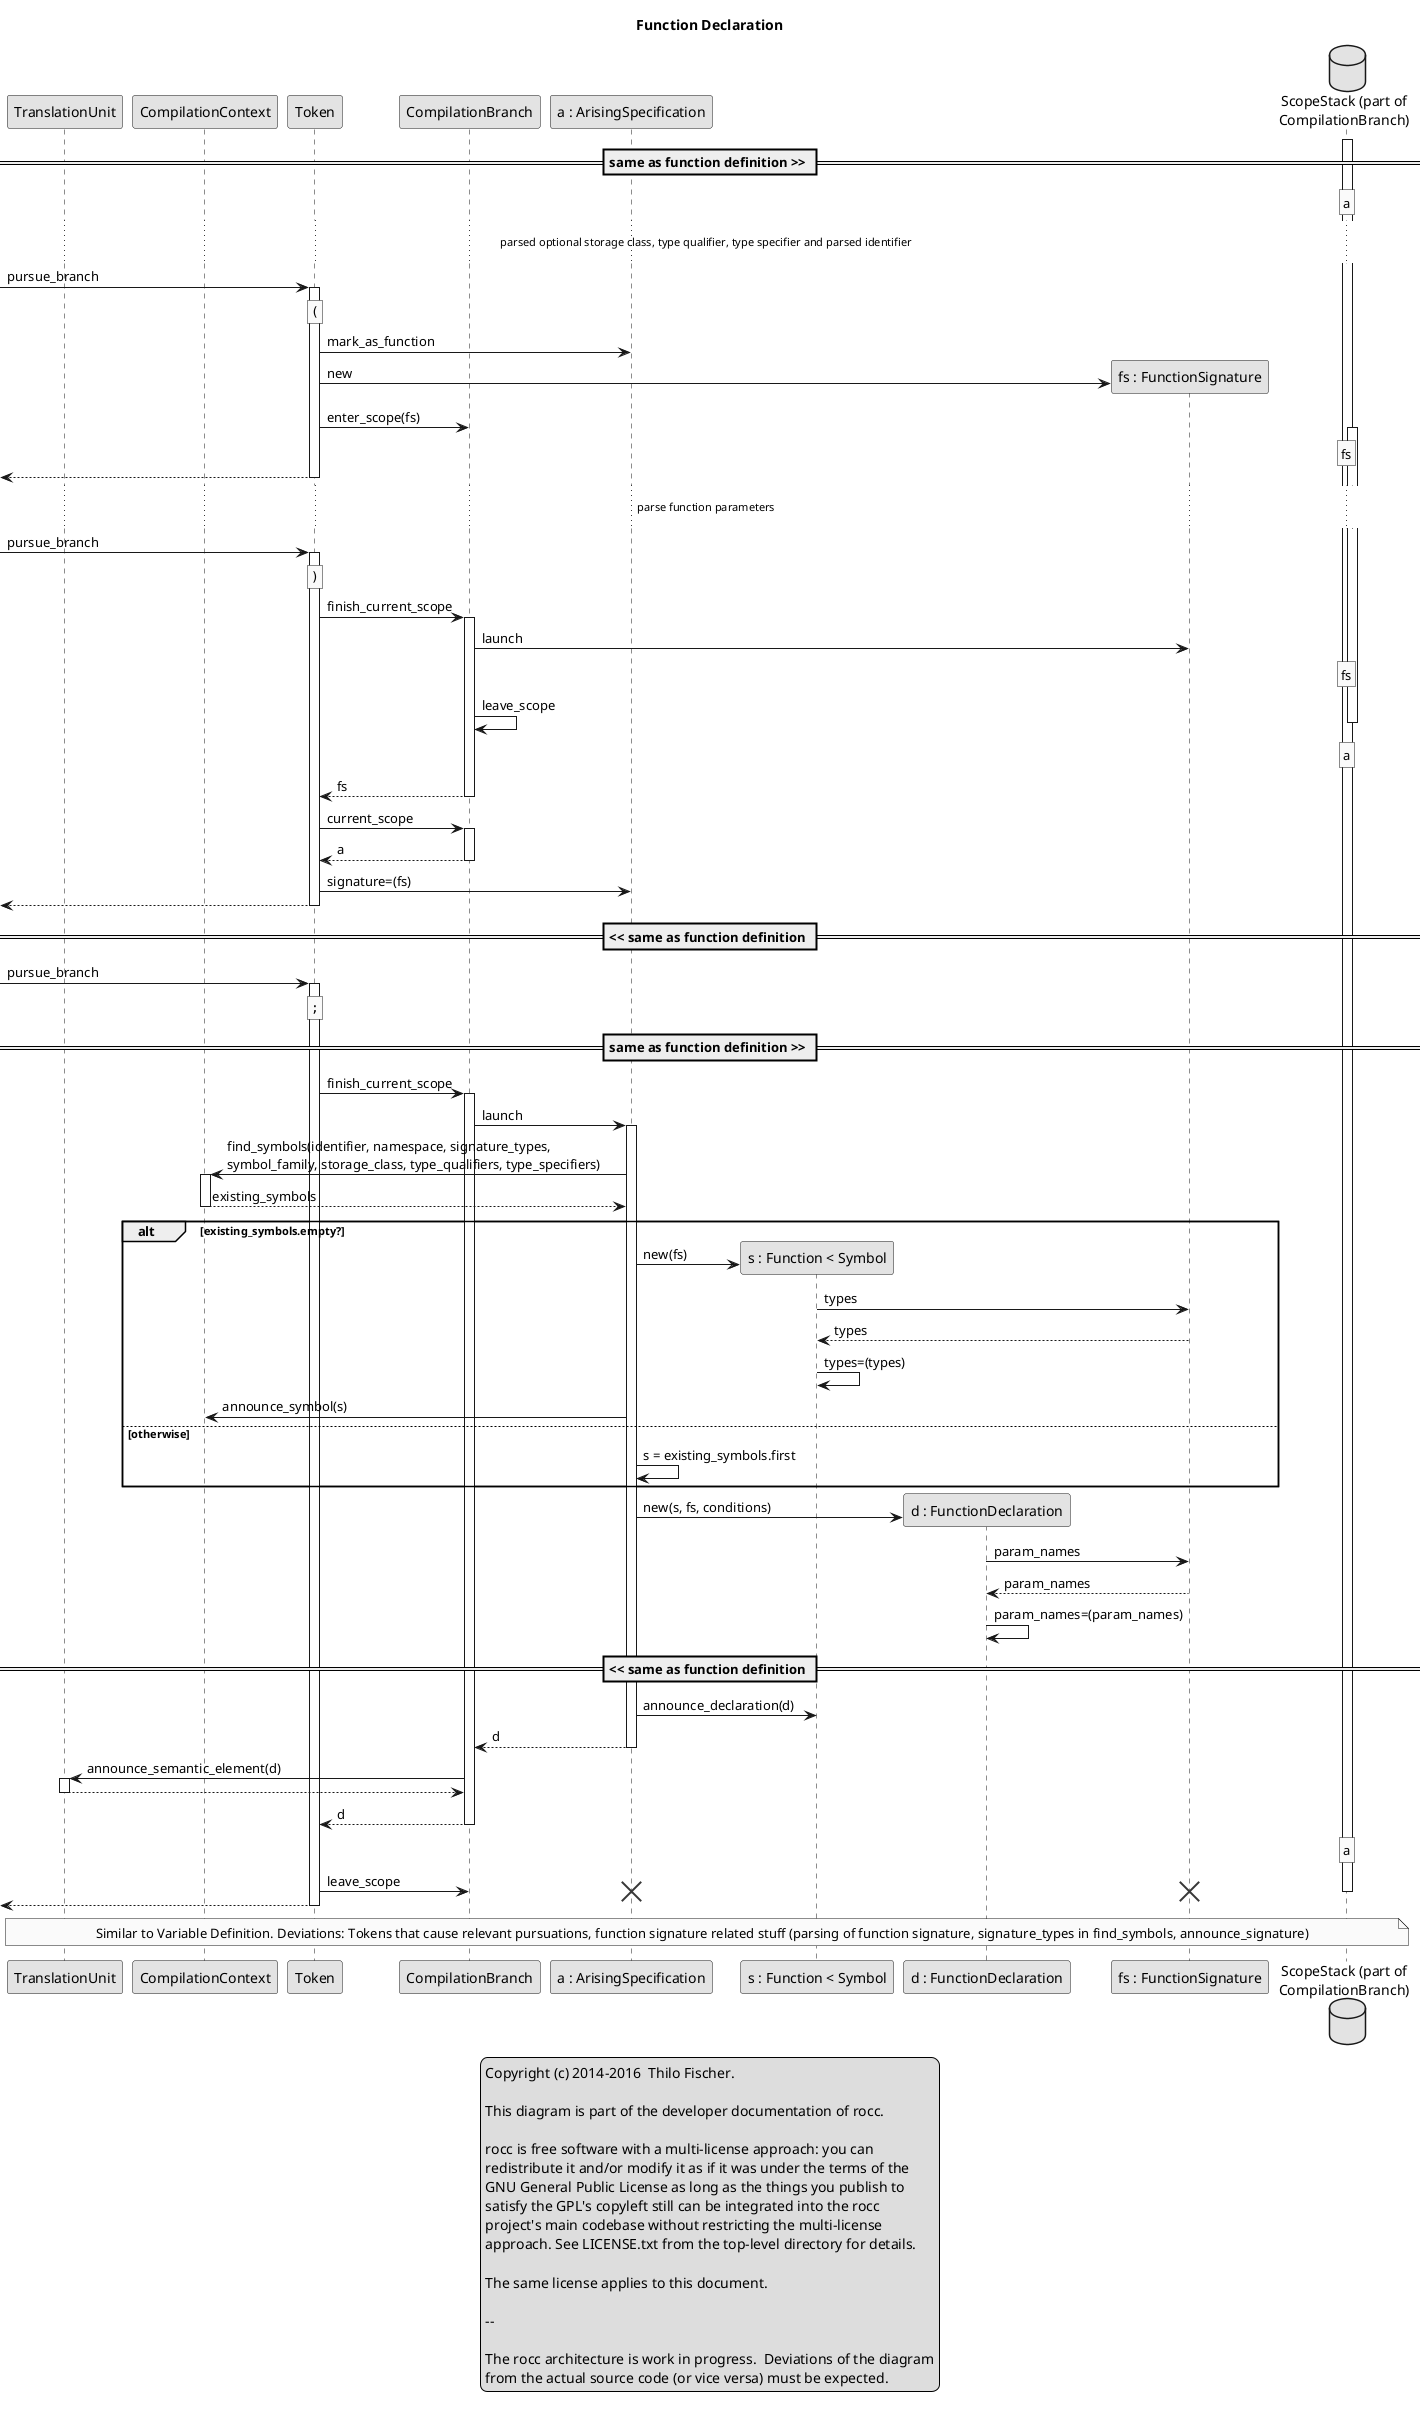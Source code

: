 @startuml

legend center
  Copyright (c) 2014-2016  Thilo Fischer.
  
  This diagram is part of the developer documentation of rocc.
 
  rocc is free software with a multi-license approach: you can
  redistribute it and/or modify it as if it was under the terms of the
  GNU General Public License as long as the things you publish to
  satisfy the GPL's copyleft still can be integrated into the rocc
  project's main codebase without restricting the multi-license
  approach. See LICENSE.txt from the top-level directory for details.
 
  The same license applies to this document.

  --

  The rocc architecture is work in progress.  Deviations of the diagram
  from the actual source code (or vice versa) must be expected.
endlegend

skinparam monochrome true

title Function Declaration

participant TranslationUnit
participant CompilationContext
participant Token
participant CompilationBranch
participant "a : ArisingSpecification" as ArisingSpecification
participant "s : Function < Symbol" as Symbol
participant "d : FunctionDeclaration" as Declaration
participant "fs : FunctionSignature" as FunctionSignature
database "ScopeStack (part of\nCompilationBranch)" as ScopeStack

== same as function definition >> ==

activate ScopeStack
rnote over ScopeStack : a

... parsed optional storage class, type qualifier, type specifier and parsed identifier ...

[-> Token : pursue_branch
rnote over Token : ""(""
activate Token

'note over ArisingSpecification : CompilationBranch#\ncurrent_scope

'Token -> CompilationBranch : current_scope
'activate CompilationBranch
'Token <-- CompilationBranch : a
'deactivate CompilationBranch

Token -> ArisingSpecification : mark_as_function

create FunctionSignature
Token -> FunctionSignature : new
Token -> CompilationBranch : enter_scope(fs)
activate ScopeStack
rnote over ScopeStack : fs
'note over FunctionSignature : CompilationBranch#\ncurrent_scope

[<-- Token
deactivate Token

... parse function parameters ...

[-> Token : pursue_branch
rnote over Token : "")""
activate Token

Token -> CompilationBranch : finish_current_scope
activate CompilationBranch
'note over FunctionSignature : CompilationBranch#\ncurrent_scope
CompilationBranch -> FunctionSignature : launch

rnote over ScopeStack : fs
CompilationBranch -> CompilationBranch : leave_scope
deactivate ScopeStack
'note over ArisingSpecification : CompilationBranch#\ncurrent_scope
rnote over ScopeStack : a

Token <-- CompilationBranch : fs
deactivate CompilationBranch

Token -> CompilationBranch : current_scope
activate CompilationBranch
Token <-- CompilationBranch : a
deactivate CompilationBranch

Token -> ArisingSpecification : signature=(fs)

[<-- Token
deactivate Token

== << same as function definition ==

[-> Token : pursue_branch

'rnote over Token : "";"" or "",""
rnote over Token : "";""

activate Token

== same as function definition >> ==

Token -> CompilationBranch : finish_current_scope
activate CompilationBranch

CompilationBranch -> ArisingSpecification : launch
activate ArisingSpecification

ArisingSpecification -> CompilationContext : find_symbols(identifier, namespace, signature_types,\nsymbol_family, storage_class, type_qualifiers, type_specifiers)
activate CompilationContext
ArisingSpecification <-- CompilationContext : existing_symbols
deactivate CompilationContext

alt existing_symbols.empty?

  create Symbol
  ArisingSpecification -> Symbol : new(fs)

  Symbol -> FunctionSignature : types
  Symbol <-- FunctionSignature : types
  Symbol -> Symbol : types=(types)

  ArisingSpecification -> CompilationContext : announce_symbol(s)
  'activate CompilationContext
  'CompilationBranch <-- CompilationContext : symbol
  'deactivate CompilationContext

else otherwise

  ArisingSpecification -> ArisingSpecification : s = existing_symbols.first
  
end ' alt existing_symbols.empty?

create Declaration
ArisingSpecification -> Declaration : new(s, fs, conditions)

Declaration -> FunctionSignature : param_names
Declaration <-- FunctionSignature : param_names
Declaration -> Declaration : param_names=(param_names)

== << same as function definition ==

ArisingSpecification -> Symbol : announce_declaration(d)

CompilationBranch <-- ArisingSpecification : d
deactivate ArisingSpecification

CompilationBranch -> TranslationUnit : announce_semantic_element(d)
activate TranslationUnit
CompilationBranch <-- TranslationUnit
deactivate TranslationUnit

Token <-- CompilationBranch : d
deactivate CompilationBranch

rnote over ScopeStack : a
Token -> CompilationBranch : leave_scope
deactivate ScopeStack
destroy ArisingSpecification
destroy FunctionSignature

[<-- Token
deactivate Token

note over TranslationUnit, ScopeStack
  Similar to Variable Definition. Deviations: Tokens that cause relevant pursuations, function signature related stuff (parsing of function signature, signature_types in find_symbols, announce_signature)
end note

@enduml

